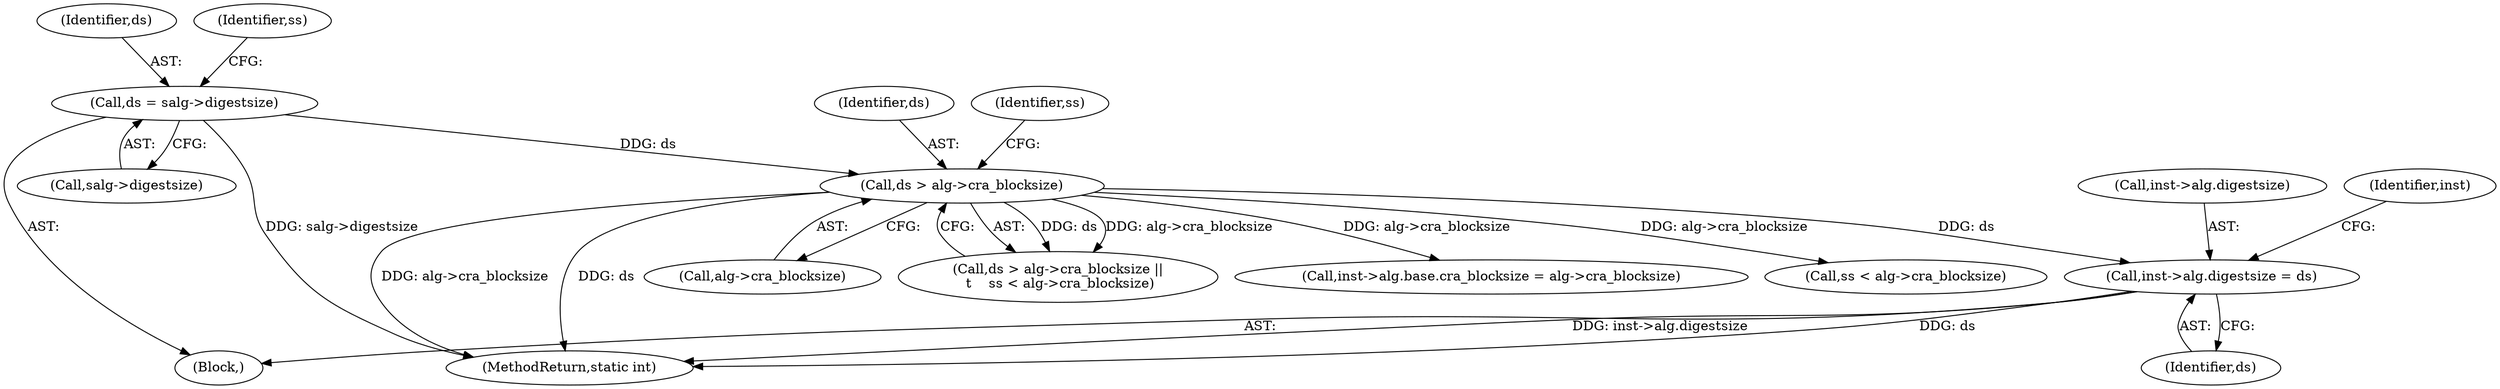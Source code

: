 digraph "0_linux_af3ff8045bbf3e32f1a448542e73abb4c8ceb6f1@pointer" {
"1000237" [label="(Call,inst->alg.digestsize = ds)"];
"1000160" [label="(Call,ds > alg->cra_blocksize)"];
"1000148" [label="(Call,ds = salg->digestsize)"];
"1000149" [label="(Identifier,ds)"];
"1000238" [label="(Call,inst->alg.digestsize)"];
"1000243" [label="(Identifier,ds)"];
"1000161" [label="(Identifier,ds)"];
"1000166" [label="(Identifier,ss)"];
"1000154" [label="(Identifier,ss)"];
"1000247" [label="(Identifier,inst)"];
"1000159" [label="(Call,ds > alg->cra_blocksize ||\n \t    ss < alg->cra_blocksize)"];
"1000351" [label="(MethodReturn,static int)"];
"1000160" [label="(Call,ds > alg->cra_blocksize)"];
"1000162" [label="(Call,alg->cra_blocksize)"];
"1000104" [label="(Block,)"];
"1000150" [label="(Call,salg->digestsize)"];
"1000237" [label="(Call,inst->alg.digestsize = ds)"];
"1000206" [label="(Call,inst->alg.base.cra_blocksize = alg->cra_blocksize)"];
"1000148" [label="(Call,ds = salg->digestsize)"];
"1000165" [label="(Call,ss < alg->cra_blocksize)"];
"1000237" -> "1000104"  [label="AST: "];
"1000237" -> "1000243"  [label="CFG: "];
"1000238" -> "1000237"  [label="AST: "];
"1000243" -> "1000237"  [label="AST: "];
"1000247" -> "1000237"  [label="CFG: "];
"1000237" -> "1000351"  [label="DDG: ds"];
"1000237" -> "1000351"  [label="DDG: inst->alg.digestsize"];
"1000160" -> "1000237"  [label="DDG: ds"];
"1000160" -> "1000159"  [label="AST: "];
"1000160" -> "1000162"  [label="CFG: "];
"1000161" -> "1000160"  [label="AST: "];
"1000162" -> "1000160"  [label="AST: "];
"1000166" -> "1000160"  [label="CFG: "];
"1000159" -> "1000160"  [label="CFG: "];
"1000160" -> "1000351"  [label="DDG: alg->cra_blocksize"];
"1000160" -> "1000351"  [label="DDG: ds"];
"1000160" -> "1000159"  [label="DDG: ds"];
"1000160" -> "1000159"  [label="DDG: alg->cra_blocksize"];
"1000148" -> "1000160"  [label="DDG: ds"];
"1000160" -> "1000165"  [label="DDG: alg->cra_blocksize"];
"1000160" -> "1000206"  [label="DDG: alg->cra_blocksize"];
"1000148" -> "1000104"  [label="AST: "];
"1000148" -> "1000150"  [label="CFG: "];
"1000149" -> "1000148"  [label="AST: "];
"1000150" -> "1000148"  [label="AST: "];
"1000154" -> "1000148"  [label="CFG: "];
"1000148" -> "1000351"  [label="DDG: salg->digestsize"];
}
